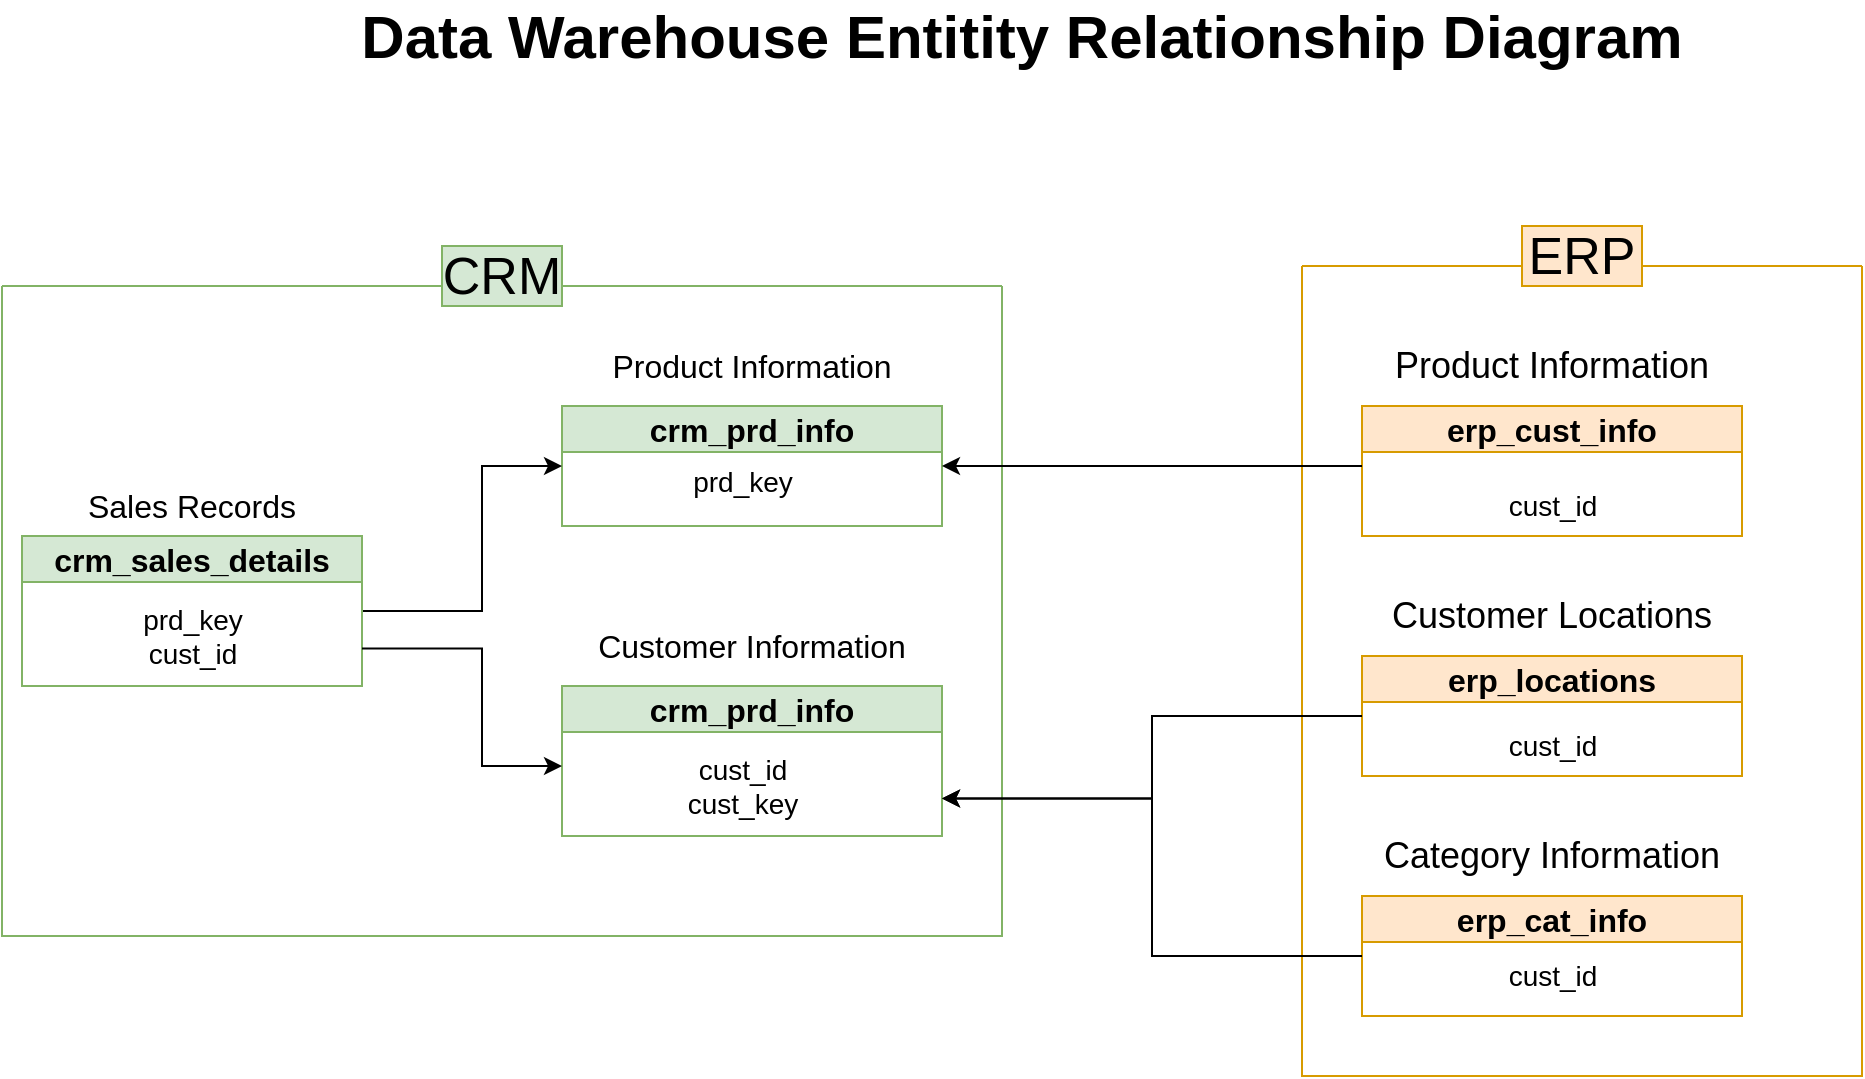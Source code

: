 <mxfile version="28.2.8">
  <diagram name="Page-1" id="i8BHy5VST6DeLjOjX4c3">
    <mxGraphModel dx="2066" dy="1236" grid="1" gridSize="10" guides="1" tooltips="1" connect="1" arrows="1" fold="1" page="1" pageScale="1" pageWidth="1169" pageHeight="827" math="0" shadow="0">
      <root>
        <mxCell id="0" />
        <mxCell id="1" parent="0" />
        <mxCell id="v3jekzvOtnn3Ka0mdkfL-23" value="" style="swimlane;startSize=0;fillColor=#d5e8d4;strokeColor=#82b366;" parent="1" vertex="1">
          <mxGeometry x="10" y="190" width="500" height="325" as="geometry" />
        </mxCell>
        <mxCell id="v3jekzvOtnn3Ka0mdkfL-5" value="&lt;font style=&quot;font-size: 16px;&quot;&gt;crm_prd_info&lt;/font&gt;" style="swimlane;whiteSpace=wrap;html=1;startSize=23;fillColor=#d5e8d4;strokeColor=#82b366;" parent="v3jekzvOtnn3Ka0mdkfL-23" vertex="1">
          <mxGeometry x="280" y="60" width="190" height="60" as="geometry" />
        </mxCell>
        <mxCell id="v3jekzvOtnn3Ka0mdkfL-6" value="&lt;font style=&quot;font-size: 14px;&quot;&gt;prd_key&lt;/font&gt;&lt;div&gt;&lt;br&gt;&lt;/div&gt;" style="text;html=1;align=center;verticalAlign=middle;resizable=0;points=[];autosize=1;strokeColor=none;fillColor=none;" parent="v3jekzvOtnn3Ka0mdkfL-5" vertex="1">
          <mxGeometry x="55" y="25" width="70" height="40" as="geometry" />
        </mxCell>
        <mxCell id="v3jekzvOtnn3Ka0mdkfL-7" value="&lt;font style=&quot;font-size: 16px;&quot;&gt;crm_prd_info&lt;/font&gt;" style="swimlane;whiteSpace=wrap;html=1;startSize=23;fillColor=#d5e8d4;strokeColor=#82b366;" parent="v3jekzvOtnn3Ka0mdkfL-23" vertex="1">
          <mxGeometry x="280" y="200" width="190" height="75" as="geometry" />
        </mxCell>
        <mxCell id="v3jekzvOtnn3Ka0mdkfL-8" value="&lt;div&gt;&lt;span style=&quot;font-size: 14px;&quot;&gt;cust_id&lt;/span&gt;&lt;/div&gt;&lt;div&gt;&lt;span style=&quot;font-size: 14px;&quot;&gt;cust_key&lt;/span&gt;&lt;/div&gt;" style="text;html=1;align=center;verticalAlign=middle;resizable=0;points=[];autosize=1;strokeColor=none;fillColor=none;" parent="v3jekzvOtnn3Ka0mdkfL-7" vertex="1">
          <mxGeometry x="50" y="25" width="80" height="50" as="geometry" />
        </mxCell>
        <mxCell id="v3jekzvOtnn3Ka0mdkfL-10" value="&lt;span&gt;Product Information&lt;/span&gt;" style="text;html=1;align=center;verticalAlign=middle;whiteSpace=wrap;rounded=0;fontSize=16;" parent="v3jekzvOtnn3Ka0mdkfL-23" vertex="1">
          <mxGeometry x="280" y="30" width="190" height="20" as="geometry" />
        </mxCell>
        <mxCell id="v3jekzvOtnn3Ka0mdkfL-11" value="&lt;span&gt;Customer Information&lt;/span&gt;" style="text;html=1;align=center;verticalAlign=middle;whiteSpace=wrap;rounded=0;fontSize=16;" parent="v3jekzvOtnn3Ka0mdkfL-23" vertex="1">
          <mxGeometry x="280" y="170" width="190" height="20" as="geometry" />
        </mxCell>
        <mxCell id="v3jekzvOtnn3Ka0mdkfL-9" value="&lt;font&gt;Sales Records&lt;/font&gt;" style="text;html=1;align=center;verticalAlign=middle;whiteSpace=wrap;rounded=0;fontSize=16;" parent="v3jekzvOtnn3Ka0mdkfL-23" vertex="1">
          <mxGeometry y="100" width="190" height="20" as="geometry" />
        </mxCell>
        <mxCell id="v3jekzvOtnn3Ka0mdkfL-35" value="" style="edgeStyle=orthogonalEdgeStyle;rounded=0;orthogonalLoop=1;jettySize=auto;html=1;entryX=0;entryY=0.5;entryDx=0;entryDy=0;" parent="v3jekzvOtnn3Ka0mdkfL-23" source="v3jekzvOtnn3Ka0mdkfL-3" target="v3jekzvOtnn3Ka0mdkfL-5" edge="1">
          <mxGeometry relative="1" as="geometry">
            <Array as="points">
              <mxPoint x="240" y="163" />
              <mxPoint x="240" y="90" />
            </Array>
          </mxGeometry>
        </mxCell>
        <mxCell id="v3jekzvOtnn3Ka0mdkfL-3" value="&lt;font style=&quot;font-size: 16px;&quot;&gt;crm_sales_details&lt;/font&gt;" style="swimlane;whiteSpace=wrap;html=1;startSize=23;fillColor=#d5e8d4;strokeColor=#82b366;" parent="v3jekzvOtnn3Ka0mdkfL-23" vertex="1">
          <mxGeometry x="10" y="125" width="170" height="75" as="geometry" />
        </mxCell>
        <mxCell id="v3jekzvOtnn3Ka0mdkfL-4" value="&lt;font style=&quot;font-size: 14px;&quot;&gt;prd_key&lt;/font&gt;&lt;div&gt;&lt;font style=&quot;font-size: 14px;&quot;&gt;cust_id&lt;/font&gt;&lt;/div&gt;" style="text;html=1;align=center;verticalAlign=middle;resizable=0;points=[];autosize=1;strokeColor=none;fillColor=none;" parent="v3jekzvOtnn3Ka0mdkfL-3" vertex="1">
          <mxGeometry x="50" y="25" width="70" height="50" as="geometry" />
        </mxCell>
        <mxCell id="v3jekzvOtnn3Ka0mdkfL-36" value="" style="edgeStyle=orthogonalEdgeStyle;rounded=0;orthogonalLoop=1;jettySize=auto;html=1;exitX=1;exitY=0.75;exitDx=0;exitDy=0;" parent="v3jekzvOtnn3Ka0mdkfL-23" source="v3jekzvOtnn3Ka0mdkfL-3" edge="1">
          <mxGeometry relative="1" as="geometry">
            <mxPoint x="210" y="173" as="sourcePoint" />
            <mxPoint x="280" y="240" as="targetPoint" />
            <Array as="points">
              <mxPoint x="240" y="181" />
              <mxPoint x="240" y="240" />
              <mxPoint x="280" y="240" />
            </Array>
          </mxGeometry>
        </mxCell>
        <mxCell id="v3jekzvOtnn3Ka0mdkfL-24" value="&lt;span style=&quot;font-size: 26px;&quot;&gt;CRM&lt;/span&gt;" style="text;html=1;align=center;verticalAlign=middle;whiteSpace=wrap;rounded=0;fillColor=#d5e8d4;strokeColor=#82b366;" parent="1" vertex="1">
          <mxGeometry x="230" y="170" width="60" height="30" as="geometry" />
        </mxCell>
        <mxCell id="v3jekzvOtnn3Ka0mdkfL-28" value="" style="swimlane;startSize=0;fillColor=#ffe6cc;strokeColor=#d79b00;" parent="1" vertex="1">
          <mxGeometry x="660" y="180" width="280" height="405" as="geometry" />
        </mxCell>
        <mxCell id="v3jekzvOtnn3Ka0mdkfL-12" value="&lt;span style=&quot;font-size: 18px;&quot;&gt;Product Information&lt;/span&gt;" style="text;html=1;align=center;verticalAlign=middle;whiteSpace=wrap;rounded=0;" parent="v3jekzvOtnn3Ka0mdkfL-28" vertex="1">
          <mxGeometry x="30" y="40" width="190" height="20" as="geometry" />
        </mxCell>
        <mxCell id="v3jekzvOtnn3Ka0mdkfL-13" value="&lt;font style=&quot;font-size: 16px;&quot;&gt;erp_cust_info&lt;/font&gt;" style="swimlane;whiteSpace=wrap;html=1;startSize=23;fillColor=#ffe6cc;strokeColor=#d79b00;" parent="v3jekzvOtnn3Ka0mdkfL-28" vertex="1">
          <mxGeometry x="30" y="70" width="190" height="65" as="geometry" />
        </mxCell>
        <mxCell id="v3jekzvOtnn3Ka0mdkfL-14" value="&lt;span style=&quot;font-size: 14px;&quot;&gt;cust_id&lt;/span&gt;" style="text;html=1;align=center;verticalAlign=middle;resizable=0;points=[];autosize=1;strokeColor=none;fillColor=none;" parent="v3jekzvOtnn3Ka0mdkfL-13" vertex="1">
          <mxGeometry x="60" y="35" width="70" height="30" as="geometry" />
        </mxCell>
        <mxCell id="v3jekzvOtnn3Ka0mdkfL-20" value="&lt;span style=&quot;font-size: 18px;&quot;&gt;Customer Locations&lt;/span&gt;" style="text;html=1;align=center;verticalAlign=middle;whiteSpace=wrap;rounded=0;" parent="v3jekzvOtnn3Ka0mdkfL-28" vertex="1">
          <mxGeometry x="30" y="165" width="190" height="20" as="geometry" />
        </mxCell>
        <mxCell id="v3jekzvOtnn3Ka0mdkfL-18" value="&lt;font style=&quot;font-size: 16px;&quot;&gt;erp_locations&lt;/font&gt;" style="swimlane;whiteSpace=wrap;html=1;startSize=23;fillColor=#ffe6cc;strokeColor=#d79b00;" parent="v3jekzvOtnn3Ka0mdkfL-28" vertex="1">
          <mxGeometry x="30" y="195" width="190" height="60" as="geometry" />
        </mxCell>
        <mxCell id="v3jekzvOtnn3Ka0mdkfL-19" value="&lt;span style=&quot;font-size: 14px;&quot;&gt;cust_id&lt;/span&gt;" style="text;html=1;align=center;verticalAlign=middle;resizable=0;points=[];autosize=1;strokeColor=none;fillColor=none;" parent="v3jekzvOtnn3Ka0mdkfL-18" vertex="1">
          <mxGeometry x="60" y="30" width="70" height="30" as="geometry" />
        </mxCell>
        <mxCell id="v3jekzvOtnn3Ka0mdkfL-17" value="&lt;span style=&quot;font-size: 18px;&quot;&gt;Category Information&lt;/span&gt;" style="text;html=1;align=center;verticalAlign=middle;whiteSpace=wrap;rounded=0;" parent="v3jekzvOtnn3Ka0mdkfL-28" vertex="1">
          <mxGeometry x="30" y="285" width="190" height="20" as="geometry" />
        </mxCell>
        <mxCell id="v3jekzvOtnn3Ka0mdkfL-15" value="&lt;font style=&quot;font-size: 16px;&quot;&gt;erp_cat_info&lt;/font&gt;" style="swimlane;whiteSpace=wrap;html=1;startSize=23;fillColor=#ffe6cc;strokeColor=#d79b00;" parent="v3jekzvOtnn3Ka0mdkfL-28" vertex="1">
          <mxGeometry x="30" y="315" width="190" height="60" as="geometry" />
        </mxCell>
        <mxCell id="v3jekzvOtnn3Ka0mdkfL-16" value="&lt;div&gt;&lt;span style=&quot;font-size: 14px;&quot;&gt;cust_id&lt;/span&gt;&lt;/div&gt;" style="text;html=1;align=center;verticalAlign=middle;resizable=0;points=[];autosize=1;strokeColor=none;fillColor=none;" parent="v3jekzvOtnn3Ka0mdkfL-15" vertex="1">
          <mxGeometry x="60" y="25" width="70" height="30" as="geometry" />
        </mxCell>
        <mxCell id="v3jekzvOtnn3Ka0mdkfL-29" value="&lt;span style=&quot;font-size: 26px;&quot;&gt;ERP&lt;/span&gt;" style="text;html=1;align=center;verticalAlign=middle;whiteSpace=wrap;rounded=0;fillColor=#ffe6cc;strokeColor=#d79b00;" parent="1" vertex="1">
          <mxGeometry x="770" y="160" width="60" height="30" as="geometry" />
        </mxCell>
        <mxCell id="v3jekzvOtnn3Ka0mdkfL-30" value="&lt;b style=&quot;&quot;&gt;&lt;font style=&quot;font-size: 30px;&quot;&gt;Data Warehouse Entitity Relationship Diagram&lt;/font&gt;&lt;/b&gt;" style="text;html=1;align=center;verticalAlign=middle;whiteSpace=wrap;rounded=0;" parent="1" vertex="1">
          <mxGeometry x="160" y="50" width="720" height="30" as="geometry" />
        </mxCell>
        <mxCell id="v3jekzvOtnn3Ka0mdkfL-40" value="" style="edgeStyle=orthogonalEdgeStyle;rounded=0;orthogonalLoop=1;jettySize=auto;html=1;entryX=1;entryY=0.5;entryDx=0;entryDy=0;" parent="1" source="v3jekzvOtnn3Ka0mdkfL-13" target="v3jekzvOtnn3Ka0mdkfL-5" edge="1">
          <mxGeometry relative="1" as="geometry">
            <Array as="points">
              <mxPoint x="590" y="280" />
              <mxPoint x="590" y="280" />
            </Array>
          </mxGeometry>
        </mxCell>
        <mxCell id="v3jekzvOtnn3Ka0mdkfL-52" value="" style="edgeStyle=orthogonalEdgeStyle;rounded=0;orthogonalLoop=1;jettySize=auto;html=1;entryX=1;entryY=0.75;entryDx=0;entryDy=0;" parent="1" source="v3jekzvOtnn3Ka0mdkfL-15" target="v3jekzvOtnn3Ka0mdkfL-7" edge="1">
          <mxGeometry relative="1" as="geometry">
            <mxPoint x="490" y="445" as="targetPoint" />
          </mxGeometry>
        </mxCell>
        <mxCell id="v3jekzvOtnn3Ka0mdkfL-53" value="" style="edgeStyle=orthogonalEdgeStyle;rounded=0;orthogonalLoop=1;jettySize=auto;html=1;entryDx=0;entryDy=0;entryX=1;entryY=0.75;" parent="1" source="v3jekzvOtnn3Ka0mdkfL-18" target="v3jekzvOtnn3Ka0mdkfL-7" edge="1">
          <mxGeometry relative="1" as="geometry">
            <mxPoint x="690" y="405" as="sourcePoint" />
            <mxPoint x="490" y="445" as="targetPoint" />
          </mxGeometry>
        </mxCell>
      </root>
    </mxGraphModel>
  </diagram>
</mxfile>
